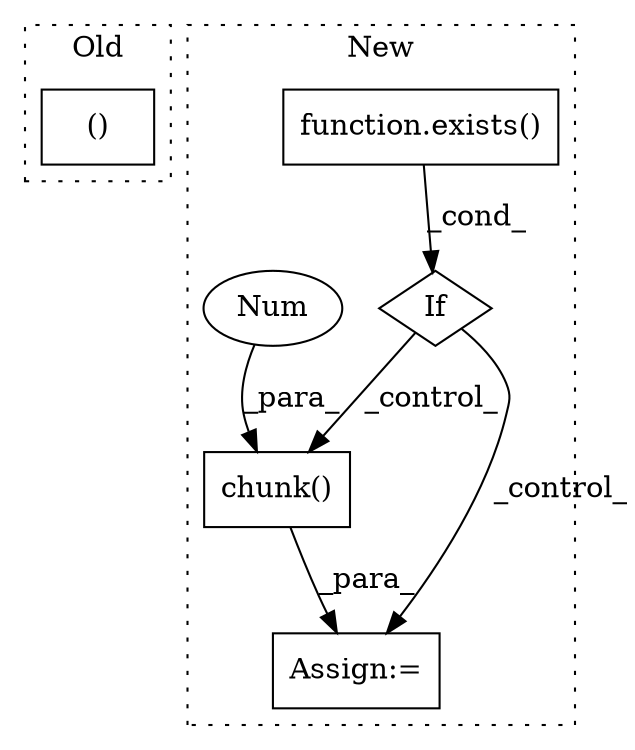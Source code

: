 digraph G {
subgraph cluster0 {
1 [label="()" a="54" s="2771" l="9" shape="box"];
label = "Old";
style="dotted";
}
subgraph cluster1 {
2 [label="function.exists()" a="75" s="3405,3426" l="7,1" shape="box"];
3 [label="If" a="96" s="3402,3427" l="3,14" shape="diamond"];
4 [label="Assign:=" a="68" s="3478" l="10" shape="box"];
5 [label="chunk()" a="75" s="3488,3516" l="27,11" shape="box"];
6 [label="Num" a="76" s="3515" l="1" shape="ellipse"];
label = "New";
style="dotted";
}
2 -> 3 [label="_cond_"];
3 -> 4 [label="_control_"];
3 -> 5 [label="_control_"];
5 -> 4 [label="_para_"];
6 -> 5 [label="_para_"];
}